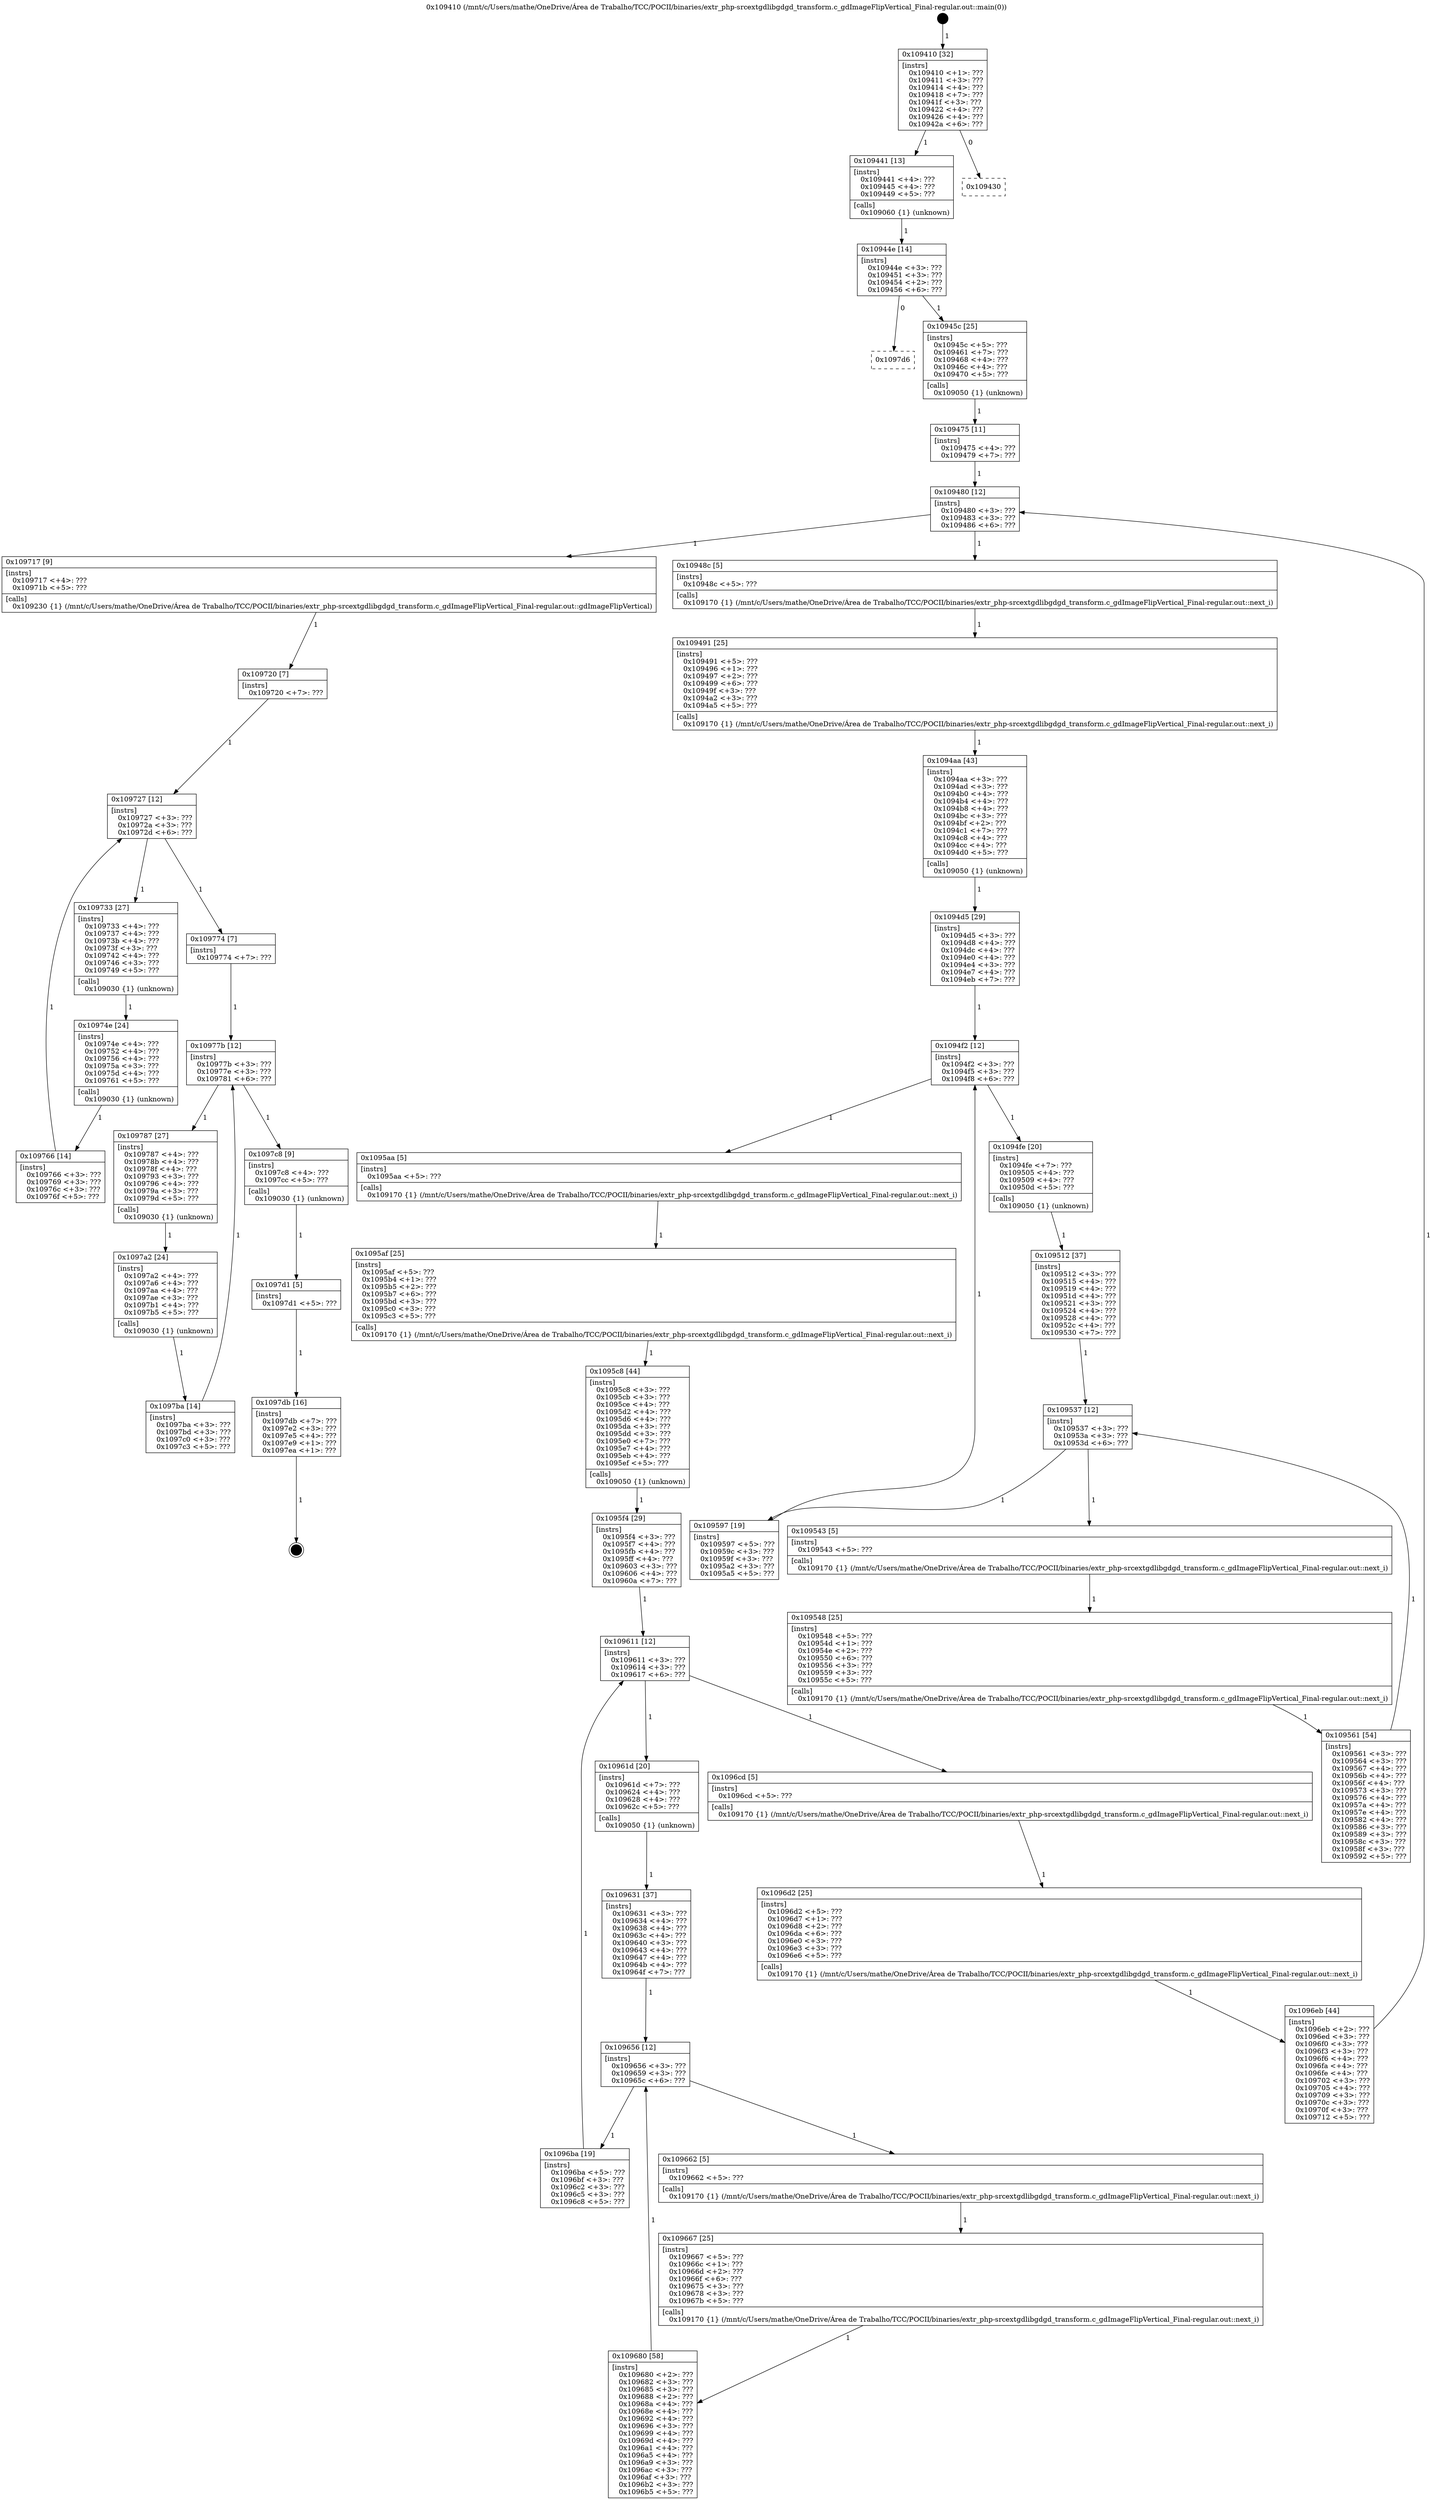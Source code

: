 digraph "0x109410" {
  label = "0x109410 (/mnt/c/Users/mathe/OneDrive/Área de Trabalho/TCC/POCII/binaries/extr_php-srcextgdlibgdgd_transform.c_gdImageFlipVertical_Final-regular.out::main(0))"
  labelloc = "t"
  node[shape=record]

  Entry [label="",width=0.3,height=0.3,shape=circle,fillcolor=black,style=filled]
  "0x109410" [label="{
     0x109410 [32]\l
     | [instrs]\l
     &nbsp;&nbsp;0x109410 \<+1\>: ???\l
     &nbsp;&nbsp;0x109411 \<+3\>: ???\l
     &nbsp;&nbsp;0x109414 \<+4\>: ???\l
     &nbsp;&nbsp;0x109418 \<+7\>: ???\l
     &nbsp;&nbsp;0x10941f \<+3\>: ???\l
     &nbsp;&nbsp;0x109422 \<+4\>: ???\l
     &nbsp;&nbsp;0x109426 \<+4\>: ???\l
     &nbsp;&nbsp;0x10942a \<+6\>: ???\l
  }"]
  "0x109441" [label="{
     0x109441 [13]\l
     | [instrs]\l
     &nbsp;&nbsp;0x109441 \<+4\>: ???\l
     &nbsp;&nbsp;0x109445 \<+4\>: ???\l
     &nbsp;&nbsp;0x109449 \<+5\>: ???\l
     | [calls]\l
     &nbsp;&nbsp;0x109060 \{1\} (unknown)\l
  }"]
  "0x109430" [label="{
     0x109430\l
  }", style=dashed]
  "0x10944e" [label="{
     0x10944e [14]\l
     | [instrs]\l
     &nbsp;&nbsp;0x10944e \<+3\>: ???\l
     &nbsp;&nbsp;0x109451 \<+3\>: ???\l
     &nbsp;&nbsp;0x109454 \<+2\>: ???\l
     &nbsp;&nbsp;0x109456 \<+6\>: ???\l
  }"]
  "0x1097d6" [label="{
     0x1097d6\l
  }", style=dashed]
  "0x10945c" [label="{
     0x10945c [25]\l
     | [instrs]\l
     &nbsp;&nbsp;0x10945c \<+5\>: ???\l
     &nbsp;&nbsp;0x109461 \<+7\>: ???\l
     &nbsp;&nbsp;0x109468 \<+4\>: ???\l
     &nbsp;&nbsp;0x10946c \<+4\>: ???\l
     &nbsp;&nbsp;0x109470 \<+5\>: ???\l
     | [calls]\l
     &nbsp;&nbsp;0x109050 \{1\} (unknown)\l
  }"]
  Exit [label="",width=0.3,height=0.3,shape=circle,fillcolor=black,style=filled,peripheries=2]
  "0x109480" [label="{
     0x109480 [12]\l
     | [instrs]\l
     &nbsp;&nbsp;0x109480 \<+3\>: ???\l
     &nbsp;&nbsp;0x109483 \<+3\>: ???\l
     &nbsp;&nbsp;0x109486 \<+6\>: ???\l
  }"]
  "0x109717" [label="{
     0x109717 [9]\l
     | [instrs]\l
     &nbsp;&nbsp;0x109717 \<+4\>: ???\l
     &nbsp;&nbsp;0x10971b \<+5\>: ???\l
     | [calls]\l
     &nbsp;&nbsp;0x109230 \{1\} (/mnt/c/Users/mathe/OneDrive/Área de Trabalho/TCC/POCII/binaries/extr_php-srcextgdlibgdgd_transform.c_gdImageFlipVertical_Final-regular.out::gdImageFlipVertical)\l
  }"]
  "0x10948c" [label="{
     0x10948c [5]\l
     | [instrs]\l
     &nbsp;&nbsp;0x10948c \<+5\>: ???\l
     | [calls]\l
     &nbsp;&nbsp;0x109170 \{1\} (/mnt/c/Users/mathe/OneDrive/Área de Trabalho/TCC/POCII/binaries/extr_php-srcextgdlibgdgd_transform.c_gdImageFlipVertical_Final-regular.out::next_i)\l
  }"]
  "0x109491" [label="{
     0x109491 [25]\l
     | [instrs]\l
     &nbsp;&nbsp;0x109491 \<+5\>: ???\l
     &nbsp;&nbsp;0x109496 \<+1\>: ???\l
     &nbsp;&nbsp;0x109497 \<+2\>: ???\l
     &nbsp;&nbsp;0x109499 \<+6\>: ???\l
     &nbsp;&nbsp;0x10949f \<+3\>: ???\l
     &nbsp;&nbsp;0x1094a2 \<+3\>: ???\l
     &nbsp;&nbsp;0x1094a5 \<+5\>: ???\l
     | [calls]\l
     &nbsp;&nbsp;0x109170 \{1\} (/mnt/c/Users/mathe/OneDrive/Área de Trabalho/TCC/POCII/binaries/extr_php-srcextgdlibgdgd_transform.c_gdImageFlipVertical_Final-regular.out::next_i)\l
  }"]
  "0x1094aa" [label="{
     0x1094aa [43]\l
     | [instrs]\l
     &nbsp;&nbsp;0x1094aa \<+3\>: ???\l
     &nbsp;&nbsp;0x1094ad \<+3\>: ???\l
     &nbsp;&nbsp;0x1094b0 \<+4\>: ???\l
     &nbsp;&nbsp;0x1094b4 \<+4\>: ???\l
     &nbsp;&nbsp;0x1094b8 \<+4\>: ???\l
     &nbsp;&nbsp;0x1094bc \<+3\>: ???\l
     &nbsp;&nbsp;0x1094bf \<+2\>: ???\l
     &nbsp;&nbsp;0x1094c1 \<+7\>: ???\l
     &nbsp;&nbsp;0x1094c8 \<+4\>: ???\l
     &nbsp;&nbsp;0x1094cc \<+4\>: ???\l
     &nbsp;&nbsp;0x1094d0 \<+5\>: ???\l
     | [calls]\l
     &nbsp;&nbsp;0x109050 \{1\} (unknown)\l
  }"]
  "0x1094f2" [label="{
     0x1094f2 [12]\l
     | [instrs]\l
     &nbsp;&nbsp;0x1094f2 \<+3\>: ???\l
     &nbsp;&nbsp;0x1094f5 \<+3\>: ???\l
     &nbsp;&nbsp;0x1094f8 \<+6\>: ???\l
  }"]
  "0x1095aa" [label="{
     0x1095aa [5]\l
     | [instrs]\l
     &nbsp;&nbsp;0x1095aa \<+5\>: ???\l
     | [calls]\l
     &nbsp;&nbsp;0x109170 \{1\} (/mnt/c/Users/mathe/OneDrive/Área de Trabalho/TCC/POCII/binaries/extr_php-srcextgdlibgdgd_transform.c_gdImageFlipVertical_Final-regular.out::next_i)\l
  }"]
  "0x1094fe" [label="{
     0x1094fe [20]\l
     | [instrs]\l
     &nbsp;&nbsp;0x1094fe \<+7\>: ???\l
     &nbsp;&nbsp;0x109505 \<+4\>: ???\l
     &nbsp;&nbsp;0x109509 \<+4\>: ???\l
     &nbsp;&nbsp;0x10950d \<+5\>: ???\l
     | [calls]\l
     &nbsp;&nbsp;0x109050 \{1\} (unknown)\l
  }"]
  "0x109537" [label="{
     0x109537 [12]\l
     | [instrs]\l
     &nbsp;&nbsp;0x109537 \<+3\>: ???\l
     &nbsp;&nbsp;0x10953a \<+3\>: ???\l
     &nbsp;&nbsp;0x10953d \<+6\>: ???\l
  }"]
  "0x109597" [label="{
     0x109597 [19]\l
     | [instrs]\l
     &nbsp;&nbsp;0x109597 \<+5\>: ???\l
     &nbsp;&nbsp;0x10959c \<+3\>: ???\l
     &nbsp;&nbsp;0x10959f \<+3\>: ???\l
     &nbsp;&nbsp;0x1095a2 \<+3\>: ???\l
     &nbsp;&nbsp;0x1095a5 \<+5\>: ???\l
  }"]
  "0x109543" [label="{
     0x109543 [5]\l
     | [instrs]\l
     &nbsp;&nbsp;0x109543 \<+5\>: ???\l
     | [calls]\l
     &nbsp;&nbsp;0x109170 \{1\} (/mnt/c/Users/mathe/OneDrive/Área de Trabalho/TCC/POCII/binaries/extr_php-srcextgdlibgdgd_transform.c_gdImageFlipVertical_Final-regular.out::next_i)\l
  }"]
  "0x109548" [label="{
     0x109548 [25]\l
     | [instrs]\l
     &nbsp;&nbsp;0x109548 \<+5\>: ???\l
     &nbsp;&nbsp;0x10954d \<+1\>: ???\l
     &nbsp;&nbsp;0x10954e \<+2\>: ???\l
     &nbsp;&nbsp;0x109550 \<+6\>: ???\l
     &nbsp;&nbsp;0x109556 \<+3\>: ???\l
     &nbsp;&nbsp;0x109559 \<+3\>: ???\l
     &nbsp;&nbsp;0x10955c \<+5\>: ???\l
     | [calls]\l
     &nbsp;&nbsp;0x109170 \{1\} (/mnt/c/Users/mathe/OneDrive/Área de Trabalho/TCC/POCII/binaries/extr_php-srcextgdlibgdgd_transform.c_gdImageFlipVertical_Final-regular.out::next_i)\l
  }"]
  "0x109561" [label="{
     0x109561 [54]\l
     | [instrs]\l
     &nbsp;&nbsp;0x109561 \<+3\>: ???\l
     &nbsp;&nbsp;0x109564 \<+3\>: ???\l
     &nbsp;&nbsp;0x109567 \<+4\>: ???\l
     &nbsp;&nbsp;0x10956b \<+4\>: ???\l
     &nbsp;&nbsp;0x10956f \<+4\>: ???\l
     &nbsp;&nbsp;0x109573 \<+3\>: ???\l
     &nbsp;&nbsp;0x109576 \<+4\>: ???\l
     &nbsp;&nbsp;0x10957a \<+4\>: ???\l
     &nbsp;&nbsp;0x10957e \<+4\>: ???\l
     &nbsp;&nbsp;0x109582 \<+4\>: ???\l
     &nbsp;&nbsp;0x109586 \<+3\>: ???\l
     &nbsp;&nbsp;0x109589 \<+3\>: ???\l
     &nbsp;&nbsp;0x10958c \<+3\>: ???\l
     &nbsp;&nbsp;0x10958f \<+3\>: ???\l
     &nbsp;&nbsp;0x109592 \<+5\>: ???\l
  }"]
  "0x109512" [label="{
     0x109512 [37]\l
     | [instrs]\l
     &nbsp;&nbsp;0x109512 \<+3\>: ???\l
     &nbsp;&nbsp;0x109515 \<+4\>: ???\l
     &nbsp;&nbsp;0x109519 \<+4\>: ???\l
     &nbsp;&nbsp;0x10951d \<+4\>: ???\l
     &nbsp;&nbsp;0x109521 \<+3\>: ???\l
     &nbsp;&nbsp;0x109524 \<+4\>: ???\l
     &nbsp;&nbsp;0x109528 \<+4\>: ???\l
     &nbsp;&nbsp;0x10952c \<+4\>: ???\l
     &nbsp;&nbsp;0x109530 \<+7\>: ???\l
  }"]
  "0x1097db" [label="{
     0x1097db [16]\l
     | [instrs]\l
     &nbsp;&nbsp;0x1097db \<+7\>: ???\l
     &nbsp;&nbsp;0x1097e2 \<+3\>: ???\l
     &nbsp;&nbsp;0x1097e5 \<+4\>: ???\l
     &nbsp;&nbsp;0x1097e9 \<+1\>: ???\l
     &nbsp;&nbsp;0x1097ea \<+1\>: ???\l
  }"]
  "0x1094d5" [label="{
     0x1094d5 [29]\l
     | [instrs]\l
     &nbsp;&nbsp;0x1094d5 \<+3\>: ???\l
     &nbsp;&nbsp;0x1094d8 \<+4\>: ???\l
     &nbsp;&nbsp;0x1094dc \<+4\>: ???\l
     &nbsp;&nbsp;0x1094e0 \<+4\>: ???\l
     &nbsp;&nbsp;0x1094e4 \<+3\>: ???\l
     &nbsp;&nbsp;0x1094e7 \<+4\>: ???\l
     &nbsp;&nbsp;0x1094eb \<+7\>: ???\l
  }"]
  "0x1095af" [label="{
     0x1095af [25]\l
     | [instrs]\l
     &nbsp;&nbsp;0x1095af \<+5\>: ???\l
     &nbsp;&nbsp;0x1095b4 \<+1\>: ???\l
     &nbsp;&nbsp;0x1095b5 \<+2\>: ???\l
     &nbsp;&nbsp;0x1095b7 \<+6\>: ???\l
     &nbsp;&nbsp;0x1095bd \<+3\>: ???\l
     &nbsp;&nbsp;0x1095c0 \<+3\>: ???\l
     &nbsp;&nbsp;0x1095c3 \<+5\>: ???\l
     | [calls]\l
     &nbsp;&nbsp;0x109170 \{1\} (/mnt/c/Users/mathe/OneDrive/Área de Trabalho/TCC/POCII/binaries/extr_php-srcextgdlibgdgd_transform.c_gdImageFlipVertical_Final-regular.out::next_i)\l
  }"]
  "0x1095c8" [label="{
     0x1095c8 [44]\l
     | [instrs]\l
     &nbsp;&nbsp;0x1095c8 \<+3\>: ???\l
     &nbsp;&nbsp;0x1095cb \<+3\>: ???\l
     &nbsp;&nbsp;0x1095ce \<+4\>: ???\l
     &nbsp;&nbsp;0x1095d2 \<+4\>: ???\l
     &nbsp;&nbsp;0x1095d6 \<+4\>: ???\l
     &nbsp;&nbsp;0x1095da \<+3\>: ???\l
     &nbsp;&nbsp;0x1095dd \<+3\>: ???\l
     &nbsp;&nbsp;0x1095e0 \<+7\>: ???\l
     &nbsp;&nbsp;0x1095e7 \<+4\>: ???\l
     &nbsp;&nbsp;0x1095eb \<+4\>: ???\l
     &nbsp;&nbsp;0x1095ef \<+5\>: ???\l
     | [calls]\l
     &nbsp;&nbsp;0x109050 \{1\} (unknown)\l
  }"]
  "0x109611" [label="{
     0x109611 [12]\l
     | [instrs]\l
     &nbsp;&nbsp;0x109611 \<+3\>: ???\l
     &nbsp;&nbsp;0x109614 \<+3\>: ???\l
     &nbsp;&nbsp;0x109617 \<+6\>: ???\l
  }"]
  "0x1096cd" [label="{
     0x1096cd [5]\l
     | [instrs]\l
     &nbsp;&nbsp;0x1096cd \<+5\>: ???\l
     | [calls]\l
     &nbsp;&nbsp;0x109170 \{1\} (/mnt/c/Users/mathe/OneDrive/Área de Trabalho/TCC/POCII/binaries/extr_php-srcextgdlibgdgd_transform.c_gdImageFlipVertical_Final-regular.out::next_i)\l
  }"]
  "0x10961d" [label="{
     0x10961d [20]\l
     | [instrs]\l
     &nbsp;&nbsp;0x10961d \<+7\>: ???\l
     &nbsp;&nbsp;0x109624 \<+4\>: ???\l
     &nbsp;&nbsp;0x109628 \<+4\>: ???\l
     &nbsp;&nbsp;0x10962c \<+5\>: ???\l
     | [calls]\l
     &nbsp;&nbsp;0x109050 \{1\} (unknown)\l
  }"]
  "0x109656" [label="{
     0x109656 [12]\l
     | [instrs]\l
     &nbsp;&nbsp;0x109656 \<+3\>: ???\l
     &nbsp;&nbsp;0x109659 \<+3\>: ???\l
     &nbsp;&nbsp;0x10965c \<+6\>: ???\l
  }"]
  "0x1096ba" [label="{
     0x1096ba [19]\l
     | [instrs]\l
     &nbsp;&nbsp;0x1096ba \<+5\>: ???\l
     &nbsp;&nbsp;0x1096bf \<+3\>: ???\l
     &nbsp;&nbsp;0x1096c2 \<+3\>: ???\l
     &nbsp;&nbsp;0x1096c5 \<+3\>: ???\l
     &nbsp;&nbsp;0x1096c8 \<+5\>: ???\l
  }"]
  "0x109662" [label="{
     0x109662 [5]\l
     | [instrs]\l
     &nbsp;&nbsp;0x109662 \<+5\>: ???\l
     | [calls]\l
     &nbsp;&nbsp;0x109170 \{1\} (/mnt/c/Users/mathe/OneDrive/Área de Trabalho/TCC/POCII/binaries/extr_php-srcextgdlibgdgd_transform.c_gdImageFlipVertical_Final-regular.out::next_i)\l
  }"]
  "0x109667" [label="{
     0x109667 [25]\l
     | [instrs]\l
     &nbsp;&nbsp;0x109667 \<+5\>: ???\l
     &nbsp;&nbsp;0x10966c \<+1\>: ???\l
     &nbsp;&nbsp;0x10966d \<+2\>: ???\l
     &nbsp;&nbsp;0x10966f \<+6\>: ???\l
     &nbsp;&nbsp;0x109675 \<+3\>: ???\l
     &nbsp;&nbsp;0x109678 \<+3\>: ???\l
     &nbsp;&nbsp;0x10967b \<+5\>: ???\l
     | [calls]\l
     &nbsp;&nbsp;0x109170 \{1\} (/mnt/c/Users/mathe/OneDrive/Área de Trabalho/TCC/POCII/binaries/extr_php-srcextgdlibgdgd_transform.c_gdImageFlipVertical_Final-regular.out::next_i)\l
  }"]
  "0x109680" [label="{
     0x109680 [58]\l
     | [instrs]\l
     &nbsp;&nbsp;0x109680 \<+2\>: ???\l
     &nbsp;&nbsp;0x109682 \<+3\>: ???\l
     &nbsp;&nbsp;0x109685 \<+3\>: ???\l
     &nbsp;&nbsp;0x109688 \<+2\>: ???\l
     &nbsp;&nbsp;0x10968a \<+4\>: ???\l
     &nbsp;&nbsp;0x10968e \<+4\>: ???\l
     &nbsp;&nbsp;0x109692 \<+4\>: ???\l
     &nbsp;&nbsp;0x109696 \<+3\>: ???\l
     &nbsp;&nbsp;0x109699 \<+4\>: ???\l
     &nbsp;&nbsp;0x10969d \<+4\>: ???\l
     &nbsp;&nbsp;0x1096a1 \<+4\>: ???\l
     &nbsp;&nbsp;0x1096a5 \<+4\>: ???\l
     &nbsp;&nbsp;0x1096a9 \<+3\>: ???\l
     &nbsp;&nbsp;0x1096ac \<+3\>: ???\l
     &nbsp;&nbsp;0x1096af \<+3\>: ???\l
     &nbsp;&nbsp;0x1096b2 \<+3\>: ???\l
     &nbsp;&nbsp;0x1096b5 \<+5\>: ???\l
  }"]
  "0x109631" [label="{
     0x109631 [37]\l
     | [instrs]\l
     &nbsp;&nbsp;0x109631 \<+3\>: ???\l
     &nbsp;&nbsp;0x109634 \<+4\>: ???\l
     &nbsp;&nbsp;0x109638 \<+4\>: ???\l
     &nbsp;&nbsp;0x10963c \<+4\>: ???\l
     &nbsp;&nbsp;0x109640 \<+3\>: ???\l
     &nbsp;&nbsp;0x109643 \<+4\>: ???\l
     &nbsp;&nbsp;0x109647 \<+4\>: ???\l
     &nbsp;&nbsp;0x10964b \<+4\>: ???\l
     &nbsp;&nbsp;0x10964f \<+7\>: ???\l
  }"]
  "0x1097d1" [label="{
     0x1097d1 [5]\l
     | [instrs]\l
     &nbsp;&nbsp;0x1097d1 \<+5\>: ???\l
  }"]
  "0x1095f4" [label="{
     0x1095f4 [29]\l
     | [instrs]\l
     &nbsp;&nbsp;0x1095f4 \<+3\>: ???\l
     &nbsp;&nbsp;0x1095f7 \<+4\>: ???\l
     &nbsp;&nbsp;0x1095fb \<+4\>: ???\l
     &nbsp;&nbsp;0x1095ff \<+4\>: ???\l
     &nbsp;&nbsp;0x109603 \<+3\>: ???\l
     &nbsp;&nbsp;0x109606 \<+4\>: ???\l
     &nbsp;&nbsp;0x10960a \<+7\>: ???\l
  }"]
  "0x1096d2" [label="{
     0x1096d2 [25]\l
     | [instrs]\l
     &nbsp;&nbsp;0x1096d2 \<+5\>: ???\l
     &nbsp;&nbsp;0x1096d7 \<+1\>: ???\l
     &nbsp;&nbsp;0x1096d8 \<+2\>: ???\l
     &nbsp;&nbsp;0x1096da \<+6\>: ???\l
     &nbsp;&nbsp;0x1096e0 \<+3\>: ???\l
     &nbsp;&nbsp;0x1096e3 \<+3\>: ???\l
     &nbsp;&nbsp;0x1096e6 \<+5\>: ???\l
     | [calls]\l
     &nbsp;&nbsp;0x109170 \{1\} (/mnt/c/Users/mathe/OneDrive/Área de Trabalho/TCC/POCII/binaries/extr_php-srcextgdlibgdgd_transform.c_gdImageFlipVertical_Final-regular.out::next_i)\l
  }"]
  "0x1096eb" [label="{
     0x1096eb [44]\l
     | [instrs]\l
     &nbsp;&nbsp;0x1096eb \<+2\>: ???\l
     &nbsp;&nbsp;0x1096ed \<+3\>: ???\l
     &nbsp;&nbsp;0x1096f0 \<+3\>: ???\l
     &nbsp;&nbsp;0x1096f3 \<+3\>: ???\l
     &nbsp;&nbsp;0x1096f6 \<+4\>: ???\l
     &nbsp;&nbsp;0x1096fa \<+4\>: ???\l
     &nbsp;&nbsp;0x1096fe \<+4\>: ???\l
     &nbsp;&nbsp;0x109702 \<+3\>: ???\l
     &nbsp;&nbsp;0x109705 \<+4\>: ???\l
     &nbsp;&nbsp;0x109709 \<+3\>: ???\l
     &nbsp;&nbsp;0x10970c \<+3\>: ???\l
     &nbsp;&nbsp;0x10970f \<+3\>: ???\l
     &nbsp;&nbsp;0x109712 \<+5\>: ???\l
  }"]
  "0x109475" [label="{
     0x109475 [11]\l
     | [instrs]\l
     &nbsp;&nbsp;0x109475 \<+4\>: ???\l
     &nbsp;&nbsp;0x109479 \<+7\>: ???\l
  }"]
  "0x109727" [label="{
     0x109727 [12]\l
     | [instrs]\l
     &nbsp;&nbsp;0x109727 \<+3\>: ???\l
     &nbsp;&nbsp;0x10972a \<+3\>: ???\l
     &nbsp;&nbsp;0x10972d \<+6\>: ???\l
  }"]
  "0x10977b" [label="{
     0x10977b [12]\l
     | [instrs]\l
     &nbsp;&nbsp;0x10977b \<+3\>: ???\l
     &nbsp;&nbsp;0x10977e \<+3\>: ???\l
     &nbsp;&nbsp;0x109781 \<+6\>: ???\l
  }"]
  "0x109733" [label="{
     0x109733 [27]\l
     | [instrs]\l
     &nbsp;&nbsp;0x109733 \<+4\>: ???\l
     &nbsp;&nbsp;0x109737 \<+4\>: ???\l
     &nbsp;&nbsp;0x10973b \<+4\>: ???\l
     &nbsp;&nbsp;0x10973f \<+3\>: ???\l
     &nbsp;&nbsp;0x109742 \<+4\>: ???\l
     &nbsp;&nbsp;0x109746 \<+3\>: ???\l
     &nbsp;&nbsp;0x109749 \<+5\>: ???\l
     | [calls]\l
     &nbsp;&nbsp;0x109030 \{1\} (unknown)\l
  }"]
  "0x10974e" [label="{
     0x10974e [24]\l
     | [instrs]\l
     &nbsp;&nbsp;0x10974e \<+4\>: ???\l
     &nbsp;&nbsp;0x109752 \<+4\>: ???\l
     &nbsp;&nbsp;0x109756 \<+4\>: ???\l
     &nbsp;&nbsp;0x10975a \<+3\>: ???\l
     &nbsp;&nbsp;0x10975d \<+4\>: ???\l
     &nbsp;&nbsp;0x109761 \<+5\>: ???\l
     | [calls]\l
     &nbsp;&nbsp;0x109030 \{1\} (unknown)\l
  }"]
  "0x109766" [label="{
     0x109766 [14]\l
     | [instrs]\l
     &nbsp;&nbsp;0x109766 \<+3\>: ???\l
     &nbsp;&nbsp;0x109769 \<+3\>: ???\l
     &nbsp;&nbsp;0x10976c \<+3\>: ???\l
     &nbsp;&nbsp;0x10976f \<+5\>: ???\l
  }"]
  "0x109720" [label="{
     0x109720 [7]\l
     | [instrs]\l
     &nbsp;&nbsp;0x109720 \<+7\>: ???\l
  }"]
  "0x1097c8" [label="{
     0x1097c8 [9]\l
     | [instrs]\l
     &nbsp;&nbsp;0x1097c8 \<+4\>: ???\l
     &nbsp;&nbsp;0x1097cc \<+5\>: ???\l
     | [calls]\l
     &nbsp;&nbsp;0x109030 \{1\} (unknown)\l
  }"]
  "0x109787" [label="{
     0x109787 [27]\l
     | [instrs]\l
     &nbsp;&nbsp;0x109787 \<+4\>: ???\l
     &nbsp;&nbsp;0x10978b \<+4\>: ???\l
     &nbsp;&nbsp;0x10978f \<+4\>: ???\l
     &nbsp;&nbsp;0x109793 \<+3\>: ???\l
     &nbsp;&nbsp;0x109796 \<+4\>: ???\l
     &nbsp;&nbsp;0x10979a \<+3\>: ???\l
     &nbsp;&nbsp;0x10979d \<+5\>: ???\l
     | [calls]\l
     &nbsp;&nbsp;0x109030 \{1\} (unknown)\l
  }"]
  "0x1097a2" [label="{
     0x1097a2 [24]\l
     | [instrs]\l
     &nbsp;&nbsp;0x1097a2 \<+4\>: ???\l
     &nbsp;&nbsp;0x1097a6 \<+4\>: ???\l
     &nbsp;&nbsp;0x1097aa \<+4\>: ???\l
     &nbsp;&nbsp;0x1097ae \<+3\>: ???\l
     &nbsp;&nbsp;0x1097b1 \<+4\>: ???\l
     &nbsp;&nbsp;0x1097b5 \<+5\>: ???\l
     | [calls]\l
     &nbsp;&nbsp;0x109030 \{1\} (unknown)\l
  }"]
  "0x1097ba" [label="{
     0x1097ba [14]\l
     | [instrs]\l
     &nbsp;&nbsp;0x1097ba \<+3\>: ???\l
     &nbsp;&nbsp;0x1097bd \<+3\>: ???\l
     &nbsp;&nbsp;0x1097c0 \<+3\>: ???\l
     &nbsp;&nbsp;0x1097c3 \<+5\>: ???\l
  }"]
  "0x109774" [label="{
     0x109774 [7]\l
     | [instrs]\l
     &nbsp;&nbsp;0x109774 \<+7\>: ???\l
  }"]
  Entry -> "0x109410" [label=" 1"]
  "0x109410" -> "0x109441" [label=" 1"]
  "0x109410" -> "0x109430" [label=" 0"]
  "0x109441" -> "0x10944e" [label=" 1"]
  "0x10944e" -> "0x1097d6" [label=" 0"]
  "0x10944e" -> "0x10945c" [label=" 1"]
  "0x1097db" -> Exit [label=" 1"]
  "0x10945c" -> "0x109475" [label=" 1"]
  "0x109480" -> "0x109717" [label=" 1"]
  "0x109480" -> "0x10948c" [label=" 1"]
  "0x10948c" -> "0x109491" [label=" 1"]
  "0x109491" -> "0x1094aa" [label=" 1"]
  "0x1094aa" -> "0x1094d5" [label=" 1"]
  "0x1094f2" -> "0x1095aa" [label=" 1"]
  "0x1094f2" -> "0x1094fe" [label=" 1"]
  "0x1094fe" -> "0x109512" [label=" 1"]
  "0x109537" -> "0x109597" [label=" 1"]
  "0x109537" -> "0x109543" [label=" 1"]
  "0x109543" -> "0x109548" [label=" 1"]
  "0x109548" -> "0x109561" [label=" 1"]
  "0x109512" -> "0x109537" [label=" 1"]
  "0x109561" -> "0x109537" [label=" 1"]
  "0x1097d1" -> "0x1097db" [label=" 1"]
  "0x1094d5" -> "0x1094f2" [label=" 1"]
  "0x109597" -> "0x1094f2" [label=" 1"]
  "0x1095aa" -> "0x1095af" [label=" 1"]
  "0x1095af" -> "0x1095c8" [label=" 1"]
  "0x1095c8" -> "0x1095f4" [label=" 1"]
  "0x109611" -> "0x1096cd" [label=" 1"]
  "0x109611" -> "0x10961d" [label=" 1"]
  "0x10961d" -> "0x109631" [label=" 1"]
  "0x109656" -> "0x1096ba" [label=" 1"]
  "0x109656" -> "0x109662" [label=" 1"]
  "0x109662" -> "0x109667" [label=" 1"]
  "0x109667" -> "0x109680" [label=" 1"]
  "0x109631" -> "0x109656" [label=" 1"]
  "0x109680" -> "0x109656" [label=" 1"]
  "0x1097c8" -> "0x1097d1" [label=" 1"]
  "0x1095f4" -> "0x109611" [label=" 1"]
  "0x1096ba" -> "0x109611" [label=" 1"]
  "0x1096cd" -> "0x1096d2" [label=" 1"]
  "0x1096d2" -> "0x1096eb" [label=" 1"]
  "0x109475" -> "0x109480" [label=" 1"]
  "0x1096eb" -> "0x109480" [label=" 1"]
  "0x109717" -> "0x109720" [label=" 1"]
  "0x109727" -> "0x109774" [label=" 1"]
  "0x109727" -> "0x109733" [label=" 1"]
  "0x109733" -> "0x10974e" [label=" 1"]
  "0x10974e" -> "0x109766" [label=" 1"]
  "0x109720" -> "0x109727" [label=" 1"]
  "0x109766" -> "0x109727" [label=" 1"]
  "0x10977b" -> "0x1097c8" [label=" 1"]
  "0x10977b" -> "0x109787" [label=" 1"]
  "0x109787" -> "0x1097a2" [label=" 1"]
  "0x1097a2" -> "0x1097ba" [label=" 1"]
  "0x109774" -> "0x10977b" [label=" 1"]
  "0x1097ba" -> "0x10977b" [label=" 1"]
}
